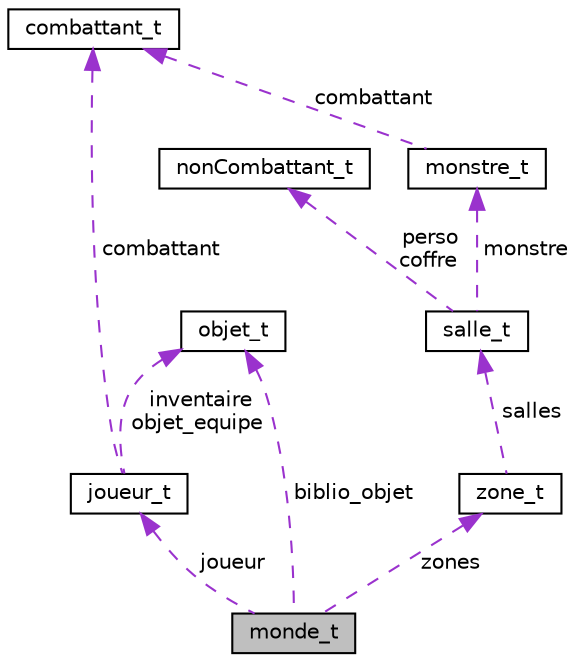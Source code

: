 digraph "monde_t"
{
 // LATEX_PDF_SIZE
  edge [fontname="Helvetica",fontsize="10",labelfontname="Helvetica",labelfontsize="10"];
  node [fontname="Helvetica",fontsize="10",shape=record];
  Node1 [label="monde_t",height=0.2,width=0.4,color="black", fillcolor="grey75", style="filled", fontcolor="black",tooltip="représentation du monde"];
  Node2 -> Node1 [dir="back",color="darkorchid3",fontsize="10",style="dashed",label=" zones" ,fontname="Helvetica"];
  Node2 [label="zone_t",height=0.2,width=0.4,color="black", fillcolor="white", style="filled",URL="$structzone__t.html",tooltip="représentation d'une zone"];
  Node3 -> Node2 [dir="back",color="darkorchid3",fontsize="10",style="dashed",label=" salles" ,fontname="Helvetica"];
  Node3 [label="salle_t",height=0.2,width=0.4,color="black", fillcolor="white", style="filled",URL="$structsalle__t.html",tooltip="représentation d'une salle"];
  Node4 -> Node3 [dir="back",color="darkorchid3",fontsize="10",style="dashed",label=" monstre" ,fontname="Helvetica"];
  Node4 [label="monstre_t",height=0.2,width=0.4,color="black", fillcolor="white", style="filled",URL="$structmonstre__t.html",tooltip="représentation d'un monstre"];
  Node5 -> Node4 [dir="back",color="darkorchid3",fontsize="10",style="dashed",label=" combattant" ,fontname="Helvetica"];
  Node5 [label="combattant_t",height=0.2,width=0.4,color="black", fillcolor="white", style="filled",URL="$structcombattant__t.html",tooltip="représentation d'une entité combattante"];
  Node6 -> Node3 [dir="back",color="darkorchid3",fontsize="10",style="dashed",label=" perso\ncoffre" ,fontname="Helvetica"];
  Node6 [label="nonCombattant_t",height=0.2,width=0.4,color="black", fillcolor="white", style="filled",URL="$structnonCombattant__t.html",tooltip="représentation d'une entité non combattante"];
  Node7 -> Node1 [dir="back",color="darkorchid3",fontsize="10",style="dashed",label=" joueur" ,fontname="Helvetica"];
  Node7 [label="joueur_t",height=0.2,width=0.4,color="black", fillcolor="white", style="filled",URL="$structjoueur__t.html",tooltip="représentation du joueur"];
  Node5 -> Node7 [dir="back",color="darkorchid3",fontsize="10",style="dashed",label=" combattant" ,fontname="Helvetica"];
  Node8 -> Node7 [dir="back",color="darkorchid3",fontsize="10",style="dashed",label=" inventaire\nobjet_equipe" ,fontname="Helvetica"];
  Node8 [label="objet_t",height=0.2,width=0.4,color="black", fillcolor="white", style="filled",URL="$structobjet__t.html",tooltip="représentation d'un objet"];
  Node8 -> Node1 [dir="back",color="darkorchid3",fontsize="10",style="dashed",label=" biblio_objet" ,fontname="Helvetica"];
}
